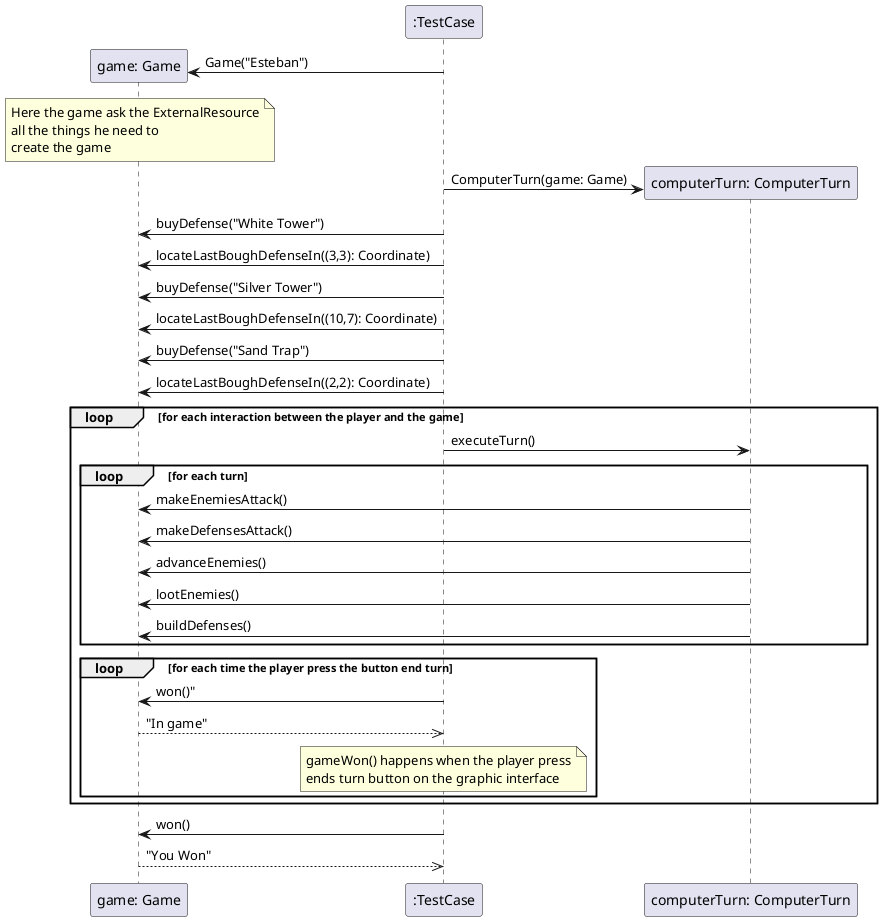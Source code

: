 @startuml
'https://plantuml.com/sequence-diagram
Create "game: Game"
":TestCase" -> "game: Game": Game("Esteban")

note over "game: Game"
Here the game ask the ExternalResource
all the things he need to
create the game
end note

Create "computerTurn: ComputerTurn"
":TestCase" -> "computerTurn: ComputerTurn": ComputerTurn(game: Game)


":TestCase" -> "game: Game": buyDefense("White Tower")
":TestCase" -> "game: Game": locateLastBoughDefenseIn((3,3): Coordinate)
":TestCase" -> "game: Game": buyDefense("Silver Tower")
":TestCase" -> "game: Game": locateLastBoughDefenseIn((10,7): Coordinate)
":TestCase" -> "game: Game": buyDefense("Sand Trap")
":TestCase" -> "game: Game": locateLastBoughDefenseIn((2,2): Coordinate)
Loop for each interaction between the player and the game
":TestCase" -> "computerTurn: ComputerTurn": executeTurn()
Loop for each turn
"computerTurn: ComputerTurn" -> "game: Game": makeEnemiesAttack()
"computerTurn: ComputerTurn" -> "game: Game": makeDefensesAttack()
"computerTurn: ComputerTurn" -> "game: Game": advanceEnemies()
"computerTurn: ComputerTurn" -> "game: Game": lootEnemies()
"computerTurn: ComputerTurn" -> "game: Game": buildDefenses()

end loop

loop for each time the player press the button end turn

":TestCase" -> "game: Game": won()"
":TestCase" <<-- "game: Game": "In game"

note over ":TestCase"
gameWon() happens when the player press
ends turn button on the graphic interface
end note


end loop

end lopp
":TestCase" -> "game: Game": won()
":TestCase" <<-- "game: Game": "You Won"


@enduml